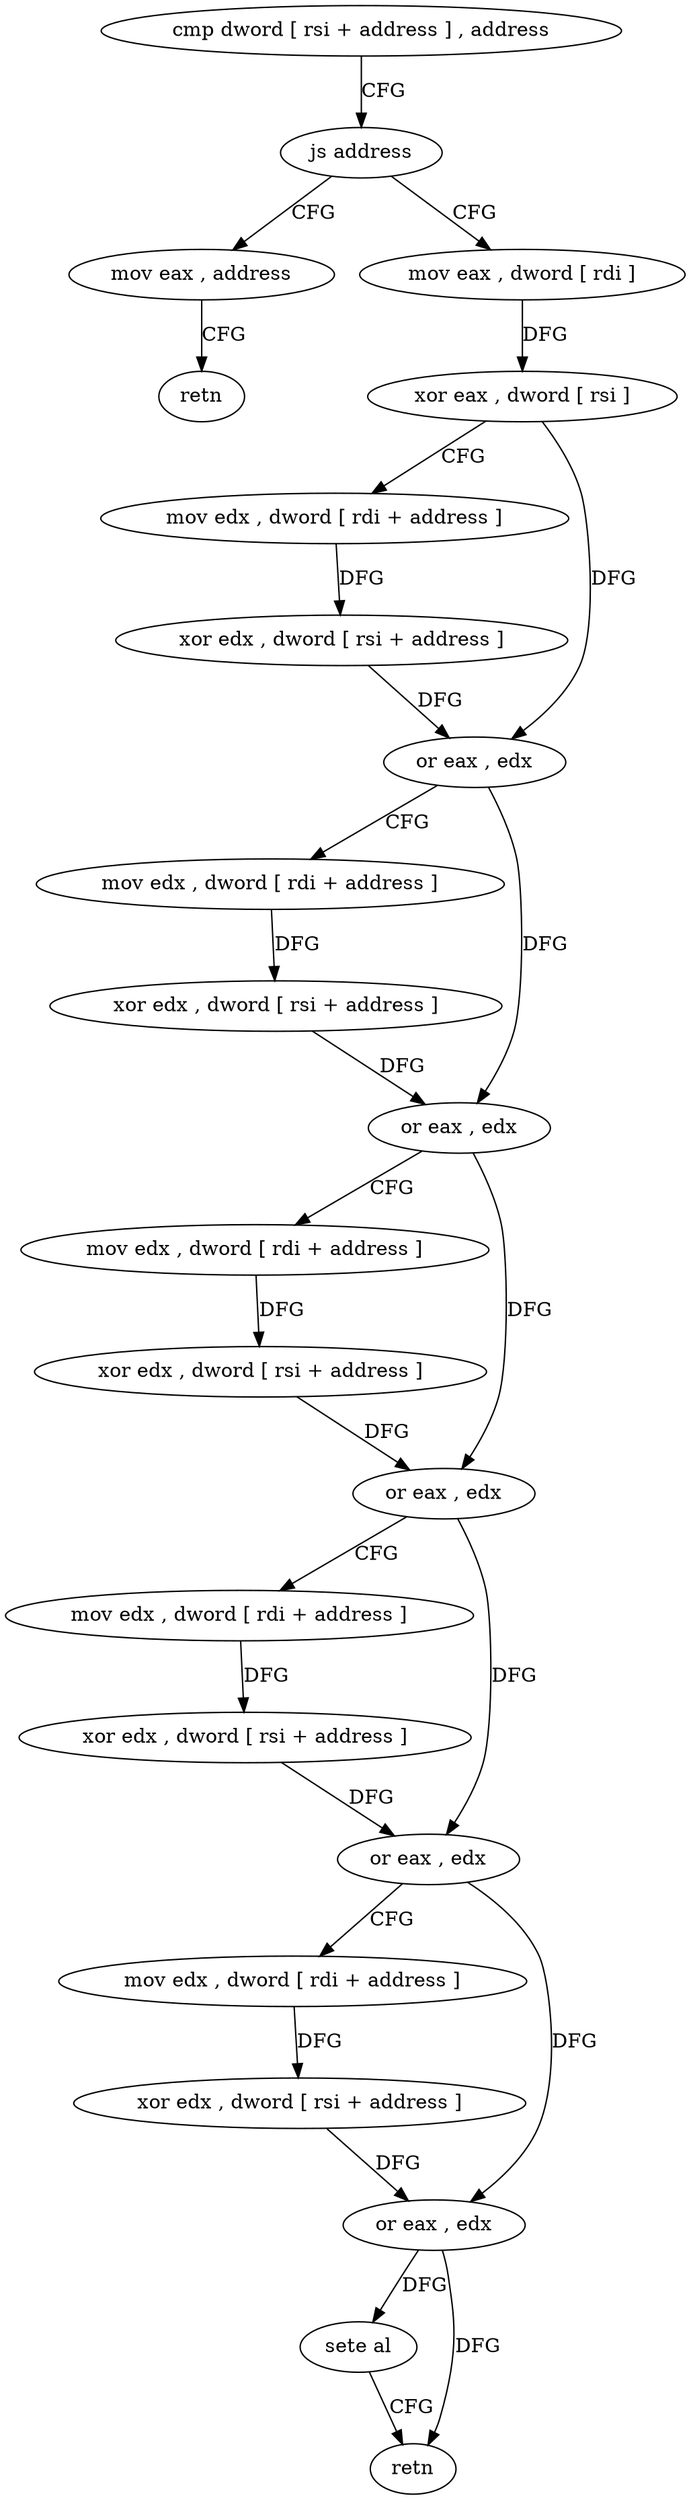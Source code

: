 digraph "func" {
"4297622" [label = "cmp dword [ rsi + address ] , address" ]
"4297626" [label = "js address" ]
"4297676" [label = "mov eax , address" ]
"4297628" [label = "mov eax , dword [ rdi ]" ]
"4297681" [label = "retn" ]
"4297630" [label = "xor eax , dword [ rsi ]" ]
"4297632" [label = "mov edx , dword [ rdi + address ]" ]
"4297635" [label = "xor edx , dword [ rsi + address ]" ]
"4297638" [label = "or eax , edx" ]
"4297640" [label = "mov edx , dword [ rdi + address ]" ]
"4297643" [label = "xor edx , dword [ rsi + address ]" ]
"4297646" [label = "or eax , edx" ]
"4297648" [label = "mov edx , dword [ rdi + address ]" ]
"4297651" [label = "xor edx , dword [ rsi + address ]" ]
"4297654" [label = "or eax , edx" ]
"4297656" [label = "mov edx , dword [ rdi + address ]" ]
"4297659" [label = "xor edx , dword [ rsi + address ]" ]
"4297662" [label = "or eax , edx" ]
"4297664" [label = "mov edx , dword [ rdi + address ]" ]
"4297667" [label = "xor edx , dword [ rsi + address ]" ]
"4297670" [label = "or eax , edx" ]
"4297672" [label = "sete al" ]
"4297675" [label = "retn" ]
"4297622" -> "4297626" [ label = "CFG" ]
"4297626" -> "4297676" [ label = "CFG" ]
"4297626" -> "4297628" [ label = "CFG" ]
"4297676" -> "4297681" [ label = "CFG" ]
"4297628" -> "4297630" [ label = "DFG" ]
"4297630" -> "4297632" [ label = "CFG" ]
"4297630" -> "4297638" [ label = "DFG" ]
"4297632" -> "4297635" [ label = "DFG" ]
"4297635" -> "4297638" [ label = "DFG" ]
"4297638" -> "4297640" [ label = "CFG" ]
"4297638" -> "4297646" [ label = "DFG" ]
"4297640" -> "4297643" [ label = "DFG" ]
"4297643" -> "4297646" [ label = "DFG" ]
"4297646" -> "4297648" [ label = "CFG" ]
"4297646" -> "4297654" [ label = "DFG" ]
"4297648" -> "4297651" [ label = "DFG" ]
"4297651" -> "4297654" [ label = "DFG" ]
"4297654" -> "4297656" [ label = "CFG" ]
"4297654" -> "4297662" [ label = "DFG" ]
"4297656" -> "4297659" [ label = "DFG" ]
"4297659" -> "4297662" [ label = "DFG" ]
"4297662" -> "4297664" [ label = "CFG" ]
"4297662" -> "4297670" [ label = "DFG" ]
"4297664" -> "4297667" [ label = "DFG" ]
"4297667" -> "4297670" [ label = "DFG" ]
"4297670" -> "4297672" [ label = "DFG" ]
"4297670" -> "4297675" [ label = "DFG" ]
"4297672" -> "4297675" [ label = "CFG" ]
}
